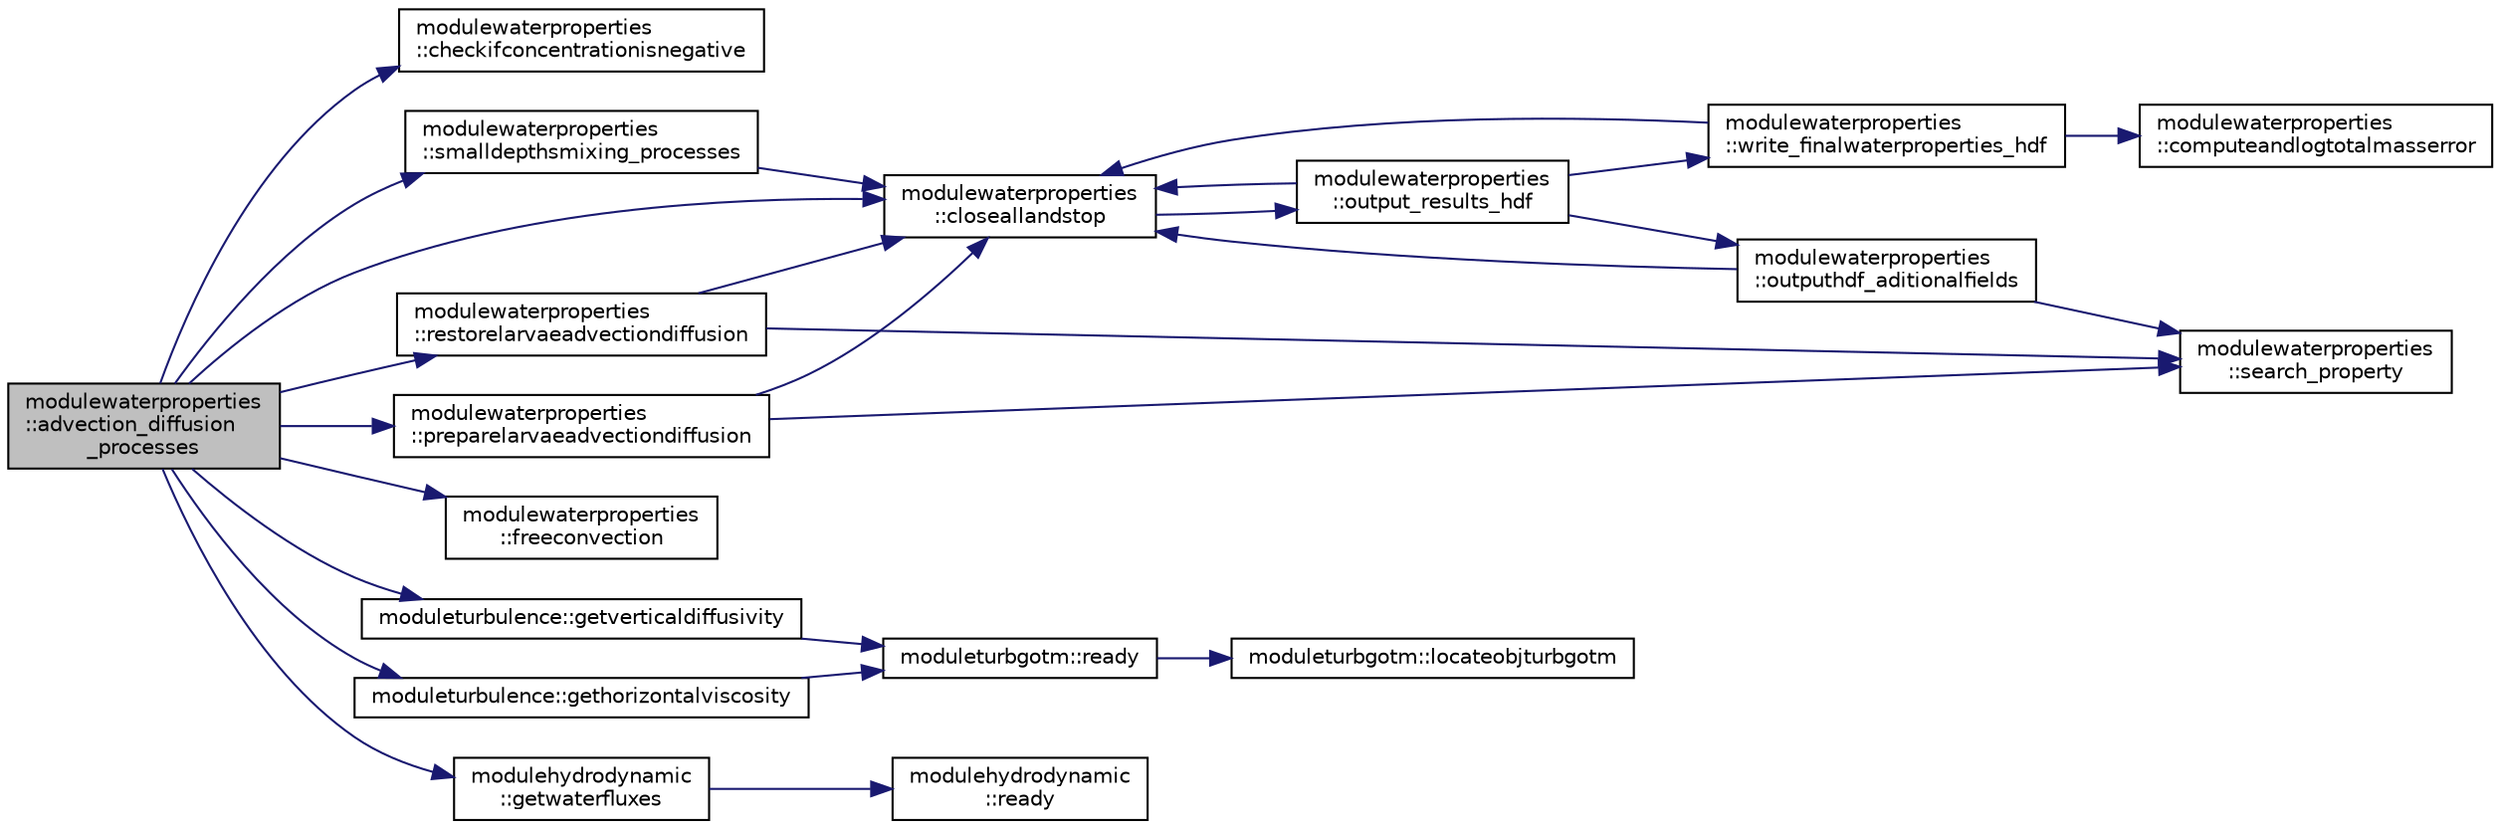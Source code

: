 digraph "modulewaterproperties::advection_diffusion_processes"
{
 // LATEX_PDF_SIZE
  edge [fontname="Helvetica",fontsize="10",labelfontname="Helvetica",labelfontsize="10"];
  node [fontname="Helvetica",fontsize="10",shape=record];
  rankdir="LR";
  Node1 [label="modulewaterproperties\l::advection_diffusion\l_processes",height=0.2,width=0.4,color="black", fillcolor="grey75", style="filled", fontcolor="black",tooltip=" "];
  Node1 -> Node2 [color="midnightblue",fontsize="10",style="solid"];
  Node2 [label="modulewaterproperties\l::checkifconcentrationisnegative",height=0.2,width=0.4,color="black", fillcolor="white", style="filled",URL="$namespacemodulewaterproperties.html#a1edbcfe150c3db4a47036d7e4bfcdda3",tooltip=" "];
  Node1 -> Node3 [color="midnightblue",fontsize="10",style="solid"];
  Node3 [label="modulewaterproperties\l::closeallandstop",height=0.2,width=0.4,color="black", fillcolor="white", style="filled",URL="$namespacemodulewaterproperties.html#a5bb74dfe4637836633ca6817a4a72758",tooltip=" "];
  Node3 -> Node4 [color="midnightblue",fontsize="10",style="solid"];
  Node4 [label="modulewaterproperties\l::output_results_hdf",height=0.2,width=0.4,color="black", fillcolor="white", style="filled",URL="$namespacemodulewaterproperties.html#a78143a2ee73e78a6441a03852a7b9f9a",tooltip=" "];
  Node4 -> Node3 [color="midnightblue",fontsize="10",style="solid"];
  Node4 -> Node5 [color="midnightblue",fontsize="10",style="solid"];
  Node5 [label="modulewaterproperties\l::outputhdf_aditionalfields",height=0.2,width=0.4,color="black", fillcolor="white", style="filled",URL="$namespacemodulewaterproperties.html#a0e590dc368b505cd9ea918d724d3eee3",tooltip=" "];
  Node5 -> Node3 [color="midnightblue",fontsize="10",style="solid"];
  Node5 -> Node6 [color="midnightblue",fontsize="10",style="solid"];
  Node6 [label="modulewaterproperties\l::search_property",height=0.2,width=0.4,color="black", fillcolor="white", style="filled",URL="$namespacemodulewaterproperties.html#ae6b7d758da27fb15faee52b3ed14029d",tooltip=" "];
  Node4 -> Node7 [color="midnightblue",fontsize="10",style="solid"];
  Node7 [label="modulewaterproperties\l::write_finalwaterproperties_hdf",height=0.2,width=0.4,color="black", fillcolor="white", style="filled",URL="$namespacemodulewaterproperties.html#a2893cea8ca427b1290aeb65593659aa0",tooltip=" "];
  Node7 -> Node3 [color="midnightblue",fontsize="10",style="solid"];
  Node7 -> Node8 [color="midnightblue",fontsize="10",style="solid"];
  Node8 [label="modulewaterproperties\l::computeandlogtotalmasserror",height=0.2,width=0.4,color="black", fillcolor="white", style="filled",URL="$namespacemodulewaterproperties.html#af1b9165b0e72747e4478868c7e5eff00",tooltip=" "];
  Node1 -> Node9 [color="midnightblue",fontsize="10",style="solid"];
  Node9 [label="modulewaterproperties\l::freeconvection",height=0.2,width=0.4,color="black", fillcolor="white", style="filled",URL="$namespacemodulewaterproperties.html#a2ac3ef009338f33bfef1ccc910ccf6d7",tooltip=" "];
  Node1 -> Node10 [color="midnightblue",fontsize="10",style="solid"];
  Node10 [label="moduleturbulence::gethorizontalviscosity",height=0.2,width=0.4,color="black", fillcolor="white", style="filled",URL="$namespacemoduleturbulence.html#a37e3796794d913feea94c19ec07b14fb",tooltip=" "];
  Node10 -> Node11 [color="midnightblue",fontsize="10",style="solid"];
  Node11 [label="moduleturbgotm::ready",height=0.2,width=0.4,color="black", fillcolor="white", style="filled",URL="$namespacemoduleturbgotm.html#a8b59a232d6c61837f14e169cef43d695",tooltip=" "];
  Node11 -> Node12 [color="midnightblue",fontsize="10",style="solid"];
  Node12 [label="moduleturbgotm::locateobjturbgotm",height=0.2,width=0.4,color="black", fillcolor="white", style="filled",URL="$namespacemoduleturbgotm.html#a2445ccc2c59cf2ae892fd78dda123a3d",tooltip=" "];
  Node1 -> Node13 [color="midnightblue",fontsize="10",style="solid"];
  Node13 [label="moduleturbulence::getverticaldiffusivity",height=0.2,width=0.4,color="black", fillcolor="white", style="filled",URL="$namespacemoduleturbulence.html#a6067ede135e4137914b0f3958ddc0353",tooltip=" "];
  Node13 -> Node11 [color="midnightblue",fontsize="10",style="solid"];
  Node1 -> Node14 [color="midnightblue",fontsize="10",style="solid"];
  Node14 [label="modulehydrodynamic\l::getwaterfluxes",height=0.2,width=0.4,color="black", fillcolor="white", style="filled",URL="$namespacemodulehydrodynamic.html#a29f89183d9394468a6db08ec640599f1",tooltip=" "];
  Node14 -> Node15 [color="midnightblue",fontsize="10",style="solid"];
  Node15 [label="modulehydrodynamic\l::ready",height=0.2,width=0.4,color="black", fillcolor="white", style="filled",URL="$namespacemodulehydrodynamic.html#a541821548a44af36e71f5eddedae890e",tooltip=" "];
  Node1 -> Node16 [color="midnightblue",fontsize="10",style="solid"];
  Node16 [label="modulewaterproperties\l::preparelarvaeadvectiondiffusion",height=0.2,width=0.4,color="black", fillcolor="white", style="filled",URL="$namespacemodulewaterproperties.html#ac64c0bef47a698a3d4ee6c542620ff58",tooltip=" "];
  Node16 -> Node3 [color="midnightblue",fontsize="10",style="solid"];
  Node16 -> Node6 [color="midnightblue",fontsize="10",style="solid"];
  Node1 -> Node17 [color="midnightblue",fontsize="10",style="solid"];
  Node17 [label="modulewaterproperties\l::restorelarvaeadvectiondiffusion",height=0.2,width=0.4,color="black", fillcolor="white", style="filled",URL="$namespacemodulewaterproperties.html#abd63efefa04ded5606dbc3b60797d347",tooltip=" "];
  Node17 -> Node3 [color="midnightblue",fontsize="10",style="solid"];
  Node17 -> Node6 [color="midnightblue",fontsize="10",style="solid"];
  Node1 -> Node18 [color="midnightblue",fontsize="10",style="solid"];
  Node18 [label="modulewaterproperties\l::smalldepthsmixing_processes",height=0.2,width=0.4,color="black", fillcolor="white", style="filled",URL="$namespacemodulewaterproperties.html#ad38f0837c272b87901bd3963788eb9e9",tooltip=" "];
  Node18 -> Node3 [color="midnightblue",fontsize="10",style="solid"];
}
